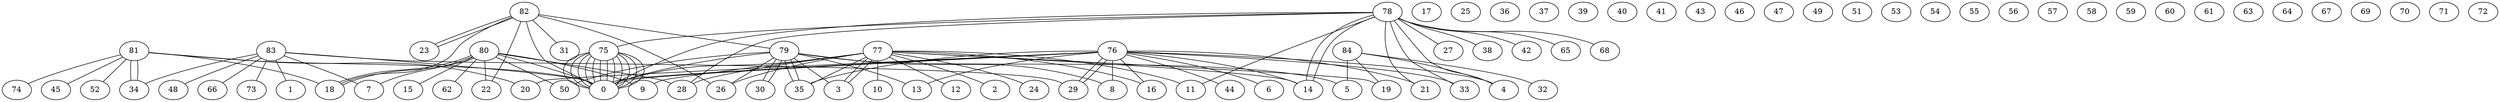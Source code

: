 graph G {
0;
1;
2;
3;
4;
5;
6;
7;
8;
9;
10;
11;
12;
13;
14;
15;
16;
17;
18;
19;
20;
21;
22;
23;
24;
25;
26;
27;
28;
29;
30;
31;
32;
33;
34;
35;
36;
37;
38;
39;
40;
41;
42;
43;
44;
45;
46;
47;
48;
49;
50;
51;
52;
53;
54;
55;
56;
57;
58;
59;
60;
61;
62;
63;
64;
65;
66;
67;
68;
69;
70;
71;
72;
73;
74;
75;
76;
77;
78;
79;
80;
81;
82;
83;
84;
84--19 ;
84--4 ;
84--5 ;
84--32 ;
83--29 ;
83--73 ;
83--34 ;
83--1 ;
83--48 ;
83--7 ;
83--66 ;
83--0 ;
82--22 ;
82--79 ;
82--31 ;
82--26 ;
82--23 ;
82--18 ;
82--23 ;
82--0 ;
81--18 ;
81--45 ;
81--20 ;
81--34 ;
81--74 ;
81--34 ;
81--52 ;
81--0 ;
80--22 ;
80--28 ;
80--15 ;
80--7 ;
80--9 ;
80--18 ;
80--50 ;
80--62 ;
80--18 ;
80--0 ;
79--35 ;
79--30 ;
79--35 ;
79--50 ;
79--3 ;
79--26 ;
79--5 ;
79--13 ;
79--30 ;
79--8 ;
79--0 ;
78--33 ;
78--11 ;
78--75 ;
78--38 ;
78--0 ;
78--28 ;
78--21 ;
78--14 ;
78--27 ;
78--68 ;
78--42 ;
78--4 ;
78--65 ;
78--14 ;
77--10 ;
77--19 ;
77--3 ;
77--0 ;
77--11 ;
77--28 ;
77--35 ;
77--3 ;
77--14 ;
77--9 ;
77--12 ;
77--16 ;
77--2 ;
77--26 ;
77--24 ;
76--44 ;
76--35 ;
76--13 ;
76--20 ;
76--8 ;
76--21 ;
76--29 ;
76--29 ;
76--33 ;
76--6 ;
76--16 ;
76--4 ;
76--14 ;
76--0 ;
76--0 ;
75--0 ;
75--0 ;
75--0 ;
75--0 ;
75--0 ;
75--0 ;
75--0 ;
75--0 ;
75--0 ;
75--0 ;
75--0 ;
75--0 ;
}
